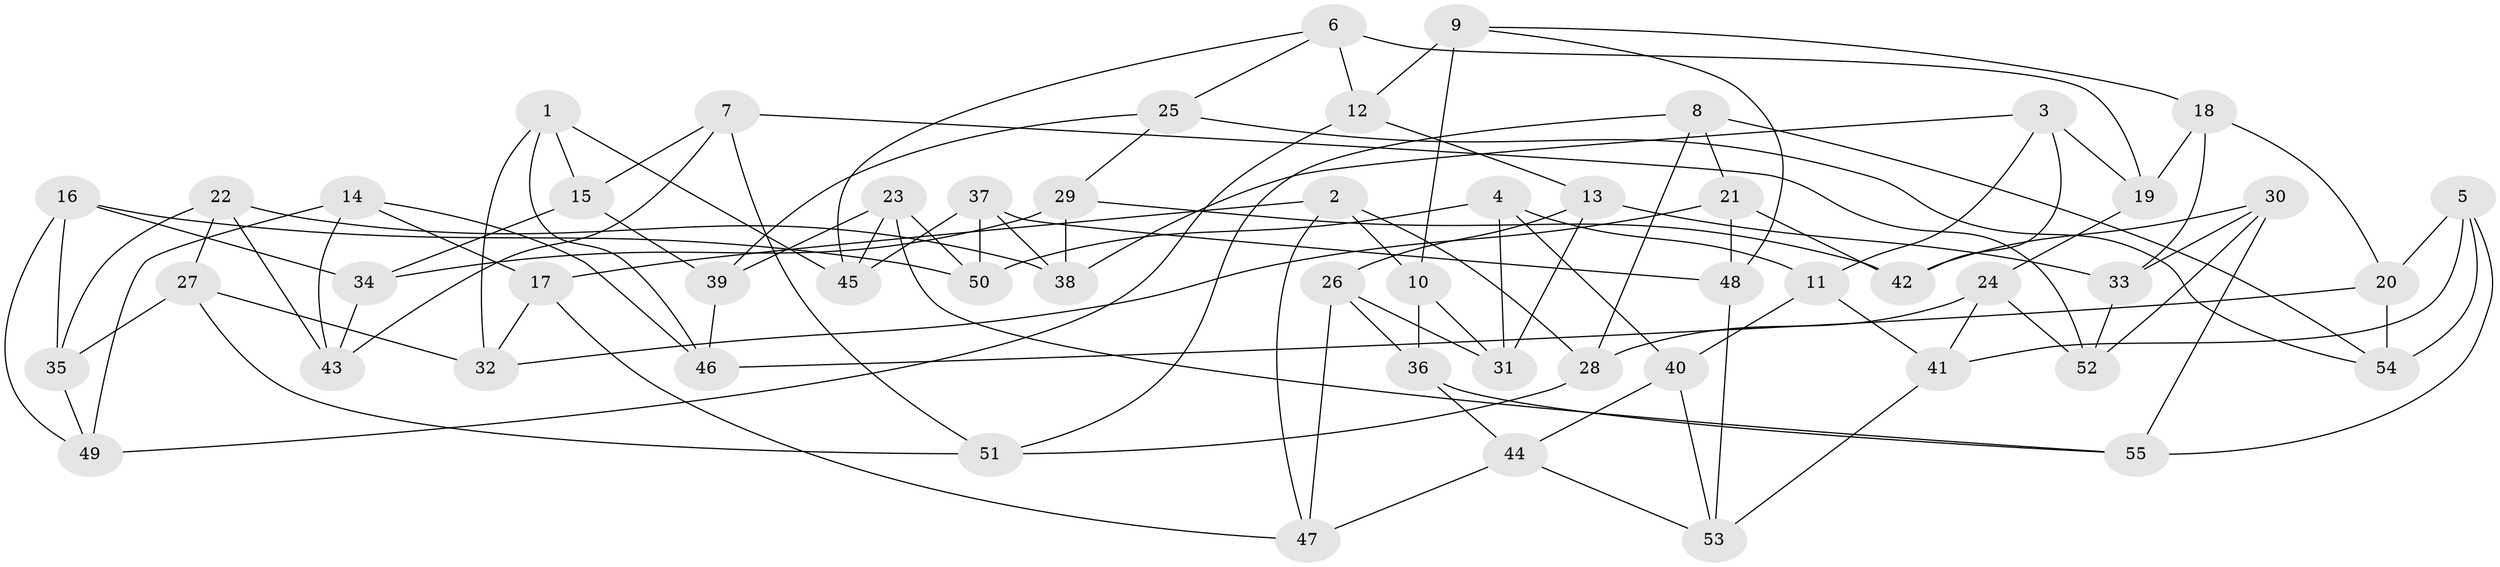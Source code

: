// coarse degree distribution, {3: 0.14285714285714285, 5: 0.10714285714285714, 4: 0.5357142857142857, 9: 0.03571428571428571, 6: 0.10714285714285714, 10: 0.03571428571428571, 8: 0.03571428571428571}
// Generated by graph-tools (version 1.1) at 2025/53/03/04/25 22:53:42]
// undirected, 55 vertices, 110 edges
graph export_dot {
  node [color=gray90,style=filled];
  1;
  2;
  3;
  4;
  5;
  6;
  7;
  8;
  9;
  10;
  11;
  12;
  13;
  14;
  15;
  16;
  17;
  18;
  19;
  20;
  21;
  22;
  23;
  24;
  25;
  26;
  27;
  28;
  29;
  30;
  31;
  32;
  33;
  34;
  35;
  36;
  37;
  38;
  39;
  40;
  41;
  42;
  43;
  44;
  45;
  46;
  47;
  48;
  49;
  50;
  51;
  52;
  53;
  54;
  55;
  1 -- 45;
  1 -- 46;
  1 -- 15;
  1 -- 32;
  2 -- 17;
  2 -- 28;
  2 -- 47;
  2 -- 10;
  3 -- 42;
  3 -- 11;
  3 -- 38;
  3 -- 19;
  4 -- 50;
  4 -- 40;
  4 -- 31;
  4 -- 11;
  5 -- 20;
  5 -- 41;
  5 -- 54;
  5 -- 55;
  6 -- 25;
  6 -- 12;
  6 -- 45;
  6 -- 19;
  7 -- 52;
  7 -- 43;
  7 -- 51;
  7 -- 15;
  8 -- 54;
  8 -- 28;
  8 -- 21;
  8 -- 51;
  9 -- 10;
  9 -- 48;
  9 -- 18;
  9 -- 12;
  10 -- 31;
  10 -- 36;
  11 -- 41;
  11 -- 40;
  12 -- 49;
  12 -- 13;
  13 -- 26;
  13 -- 31;
  13 -- 33;
  14 -- 17;
  14 -- 49;
  14 -- 46;
  14 -- 43;
  15 -- 34;
  15 -- 39;
  16 -- 50;
  16 -- 49;
  16 -- 35;
  16 -- 34;
  17 -- 47;
  17 -- 32;
  18 -- 19;
  18 -- 20;
  18 -- 33;
  19 -- 24;
  20 -- 46;
  20 -- 54;
  21 -- 32;
  21 -- 42;
  21 -- 48;
  22 -- 27;
  22 -- 38;
  22 -- 35;
  22 -- 43;
  23 -- 39;
  23 -- 45;
  23 -- 50;
  23 -- 55;
  24 -- 28;
  24 -- 52;
  24 -- 41;
  25 -- 29;
  25 -- 54;
  25 -- 39;
  26 -- 31;
  26 -- 36;
  26 -- 47;
  27 -- 51;
  27 -- 32;
  27 -- 35;
  28 -- 51;
  29 -- 34;
  29 -- 38;
  29 -- 42;
  30 -- 55;
  30 -- 52;
  30 -- 42;
  30 -- 33;
  33 -- 52;
  34 -- 43;
  35 -- 49;
  36 -- 55;
  36 -- 44;
  37 -- 45;
  37 -- 38;
  37 -- 50;
  37 -- 48;
  39 -- 46;
  40 -- 53;
  40 -- 44;
  41 -- 53;
  44 -- 53;
  44 -- 47;
  48 -- 53;
}
